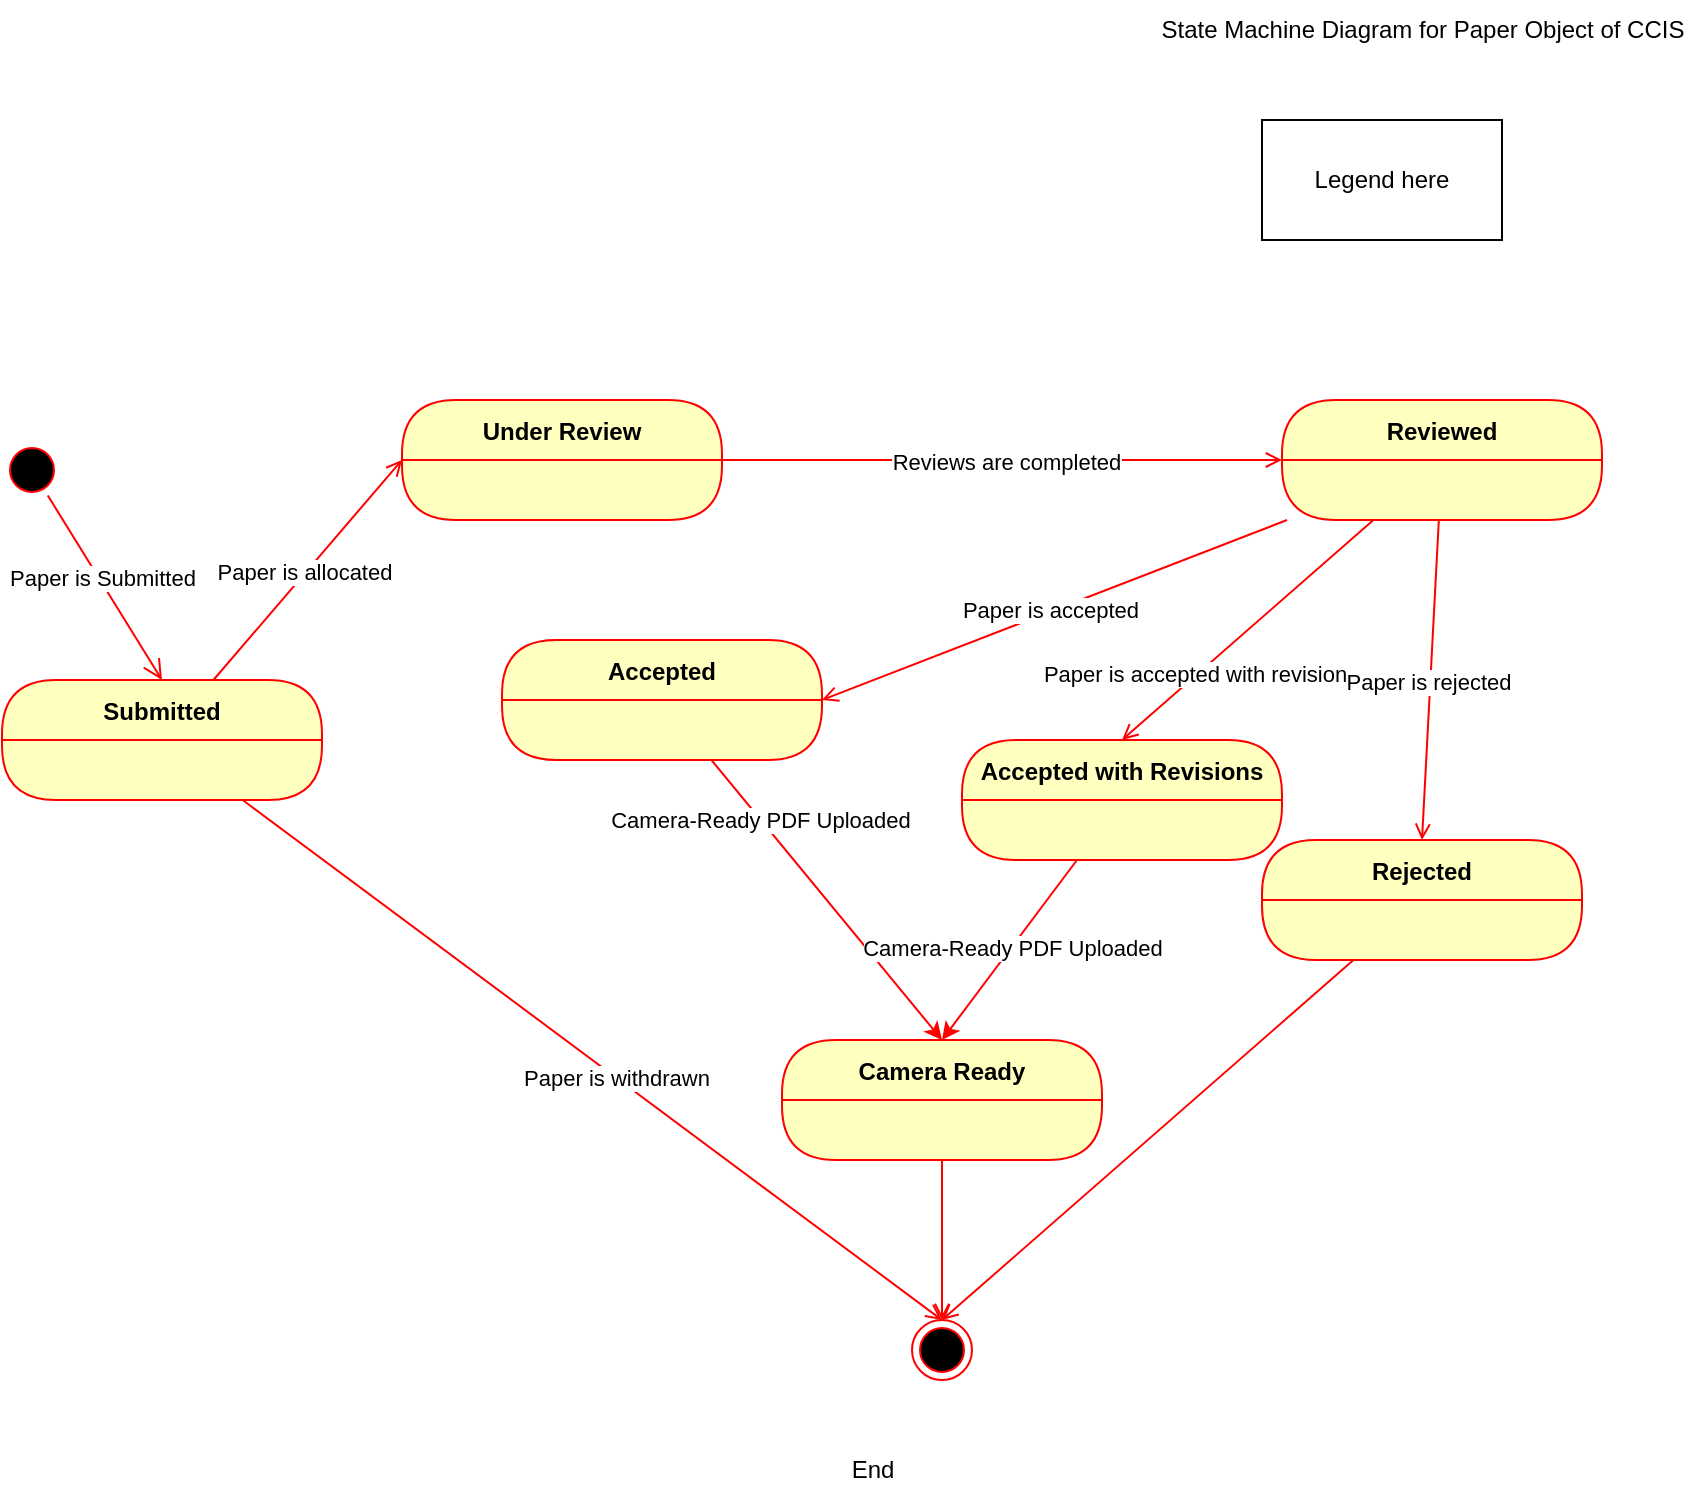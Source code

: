 <mxfile version="23.0.2" type="device">
  <diagram name="Page-1" id="58cdce13-f638-feb5-8d6f-7d28b1aa9fa0">
    <mxGraphModel dx="819" dy="518" grid="1" gridSize="10" guides="1" tooltips="1" connect="1" arrows="1" fold="1" page="1" pageScale="1" pageWidth="1100" pageHeight="850" background="none" math="0" shadow="0">
      <root>
        <mxCell id="0" />
        <mxCell id="1" parent="0" />
        <mxCell id="-_AwfBAAS0Wp28k-llsh-21" style="rounded=0;orthogonalLoop=1;jettySize=auto;html=1;entryX=0;entryY=0.5;entryDx=0;entryDy=0;endArrow=open;endFill=0;strokeColor=#FF0000;" edge="1" parent="1" source="-_AwfBAAS0Wp28k-llsh-1" target="-_AwfBAAS0Wp28k-llsh-7">
          <mxGeometry relative="1" as="geometry" />
        </mxCell>
        <mxCell id="-_AwfBAAS0Wp28k-llsh-22" value="Paper is allocated" style="edgeLabel;html=1;align=center;verticalAlign=middle;resizable=0;points=[];" vertex="1" connectable="0" parent="-_AwfBAAS0Wp28k-llsh-21">
          <mxGeometry x="-0.018" y="1" relative="1" as="geometry">
            <mxPoint as="offset" />
          </mxGeometry>
        </mxCell>
        <mxCell id="-_AwfBAAS0Wp28k-llsh-35" style="rounded=0;orthogonalLoop=1;jettySize=auto;html=1;endArrow=open;endFill=0;strokeColor=#FF0000;entryX=0.5;entryY=0;entryDx=0;entryDy=0;" edge="1" parent="1" source="-_AwfBAAS0Wp28k-llsh-1" target="-_AwfBAAS0Wp28k-llsh-32">
          <mxGeometry relative="1" as="geometry" />
        </mxCell>
        <mxCell id="-_AwfBAAS0Wp28k-llsh-36" value="Paper is withdrawn" style="edgeLabel;html=1;align=center;verticalAlign=middle;resizable=0;points=[];" vertex="1" connectable="0" parent="-_AwfBAAS0Wp28k-llsh-35">
          <mxGeometry x="0.065" relative="1" as="geometry">
            <mxPoint as="offset" />
          </mxGeometry>
        </mxCell>
        <mxCell id="-_AwfBAAS0Wp28k-llsh-1" value="Submitted" style="swimlane;fontStyle=1;align=center;verticalAlign=middle;childLayout=stackLayout;horizontal=1;startSize=30;horizontalStack=0;resizeParent=0;resizeLast=1;container=0;fontColor=#000000;collapsible=0;rounded=1;arcSize=30;strokeColor=#ff0000;fillColor=#ffffc0;swimlaneFillColor=#ffffc0;dropTarget=0;" vertex="1" parent="1">
          <mxGeometry x="160" y="360" width="160" height="60" as="geometry" />
        </mxCell>
        <mxCell id="-_AwfBAAS0Wp28k-llsh-23" style="rounded=0;orthogonalLoop=1;jettySize=auto;html=1;entryX=0;entryY=0.5;entryDx=0;entryDy=0;endArrow=open;endFill=0;strokeColor=#FF0000;" edge="1" parent="1" source="-_AwfBAAS0Wp28k-llsh-7" target="-_AwfBAAS0Wp28k-llsh-9">
          <mxGeometry relative="1" as="geometry" />
        </mxCell>
        <mxCell id="-_AwfBAAS0Wp28k-llsh-24" value="Reviews are completed" style="edgeLabel;html=1;align=center;verticalAlign=middle;resizable=0;points=[];" vertex="1" connectable="0" parent="-_AwfBAAS0Wp28k-llsh-23">
          <mxGeometry x="0.016" y="-1" relative="1" as="geometry">
            <mxPoint as="offset" />
          </mxGeometry>
        </mxCell>
        <mxCell id="-_AwfBAAS0Wp28k-llsh-7" value="Under Review" style="swimlane;fontStyle=1;align=center;verticalAlign=middle;childLayout=stackLayout;horizontal=1;startSize=30;horizontalStack=0;resizeParent=0;resizeLast=1;container=0;fontColor=#000000;collapsible=0;rounded=1;arcSize=30;strokeColor=#ff0000;fillColor=#ffffc0;swimlaneFillColor=#ffffc0;dropTarget=0;" vertex="1" parent="1">
          <mxGeometry x="360" y="220" width="160" height="60" as="geometry" />
        </mxCell>
        <mxCell id="-_AwfBAAS0Wp28k-llsh-25" style="rounded=0;orthogonalLoop=1;jettySize=auto;html=1;entryX=1;entryY=0.5;entryDx=0;entryDy=0;endArrow=open;endFill=0;strokeColor=#FF0000;" edge="1" parent="1" source="-_AwfBAAS0Wp28k-llsh-9" target="-_AwfBAAS0Wp28k-llsh-10">
          <mxGeometry relative="1" as="geometry" />
        </mxCell>
        <mxCell id="-_AwfBAAS0Wp28k-llsh-29" value="Paper is accepted" style="edgeLabel;html=1;align=center;verticalAlign=middle;resizable=0;points=[];" vertex="1" connectable="0" parent="-_AwfBAAS0Wp28k-llsh-25">
          <mxGeometry x="0.016" y="-1" relative="1" as="geometry">
            <mxPoint as="offset" />
          </mxGeometry>
        </mxCell>
        <mxCell id="-_AwfBAAS0Wp28k-llsh-26" style="rounded=0;orthogonalLoop=1;jettySize=auto;html=1;entryX=0.5;entryY=0;entryDx=0;entryDy=0;endArrow=open;endFill=0;strokeColor=#FF0000;" edge="1" parent="1" source="-_AwfBAAS0Wp28k-llsh-9" target="-_AwfBAAS0Wp28k-llsh-11">
          <mxGeometry relative="1" as="geometry" />
        </mxCell>
        <mxCell id="-_AwfBAAS0Wp28k-llsh-30" value="Paper is accepted with revisions" style="edgeLabel;html=1;align=center;verticalAlign=middle;resizable=0;points=[];" vertex="1" connectable="0" parent="-_AwfBAAS0Wp28k-llsh-26">
          <mxGeometry x="0.39" y="1" relative="1" as="geometry">
            <mxPoint as="offset" />
          </mxGeometry>
        </mxCell>
        <mxCell id="-_AwfBAAS0Wp28k-llsh-27" style="rounded=0;orthogonalLoop=1;jettySize=auto;html=1;entryX=0.5;entryY=0;entryDx=0;entryDy=0;endArrow=open;endFill=0;strokeColor=#FF0000;" edge="1" parent="1" source="-_AwfBAAS0Wp28k-llsh-9" target="-_AwfBAAS0Wp28k-llsh-12">
          <mxGeometry relative="1" as="geometry" />
        </mxCell>
        <mxCell id="-_AwfBAAS0Wp28k-llsh-31" value="Paper is rejected" style="edgeLabel;html=1;align=center;verticalAlign=middle;resizable=0;points=[];" vertex="1" connectable="0" parent="-_AwfBAAS0Wp28k-llsh-27">
          <mxGeometry x="0.013" y="-1" relative="1" as="geometry">
            <mxPoint as="offset" />
          </mxGeometry>
        </mxCell>
        <mxCell id="-_AwfBAAS0Wp28k-llsh-9" value="Reviewed" style="swimlane;fontStyle=1;align=center;verticalAlign=middle;childLayout=stackLayout;horizontal=1;startSize=30;horizontalStack=0;resizeParent=0;resizeLast=1;container=0;fontColor=#000000;collapsible=0;rounded=1;arcSize=30;strokeColor=#ff0000;fillColor=#ffffc0;swimlaneFillColor=#ffffc0;dropTarget=0;" vertex="1" parent="1">
          <mxGeometry x="800" y="220" width="160" height="60" as="geometry" />
        </mxCell>
        <mxCell id="-_AwfBAAS0Wp28k-llsh-16" style="rounded=0;orthogonalLoop=1;jettySize=auto;html=1;entryX=0.5;entryY=0;entryDx=0;entryDy=0;strokeColor=#FF0000;" edge="1" parent="1" source="-_AwfBAAS0Wp28k-llsh-10" target="-_AwfBAAS0Wp28k-llsh-13">
          <mxGeometry relative="1" as="geometry" />
        </mxCell>
        <mxCell id="-_AwfBAAS0Wp28k-llsh-19" value="Camera-Ready PDF Uploaded" style="edgeLabel;html=1;align=center;verticalAlign=middle;resizable=0;points=[];horizontal=1;" vertex="1" connectable="0" parent="-_AwfBAAS0Wp28k-llsh-16">
          <mxGeometry x="-0.574" relative="1" as="geometry">
            <mxPoint as="offset" />
          </mxGeometry>
        </mxCell>
        <mxCell id="-_AwfBAAS0Wp28k-llsh-10" value="Accepted" style="swimlane;fontStyle=1;align=center;verticalAlign=middle;childLayout=stackLayout;horizontal=1;startSize=30;horizontalStack=0;resizeParent=0;resizeLast=1;container=0;fontColor=#000000;collapsible=0;rounded=1;arcSize=30;strokeColor=#ff0000;fillColor=#ffffc0;swimlaneFillColor=#ffffc0;dropTarget=0;" vertex="1" parent="1">
          <mxGeometry x="410" y="340" width="160" height="60" as="geometry" />
        </mxCell>
        <mxCell id="-_AwfBAAS0Wp28k-llsh-17" style="rounded=0;orthogonalLoop=1;jettySize=auto;html=1;entryX=0.5;entryY=0;entryDx=0;entryDy=0;strokeColor=#FF0000;" edge="1" parent="1" source="-_AwfBAAS0Wp28k-llsh-11" target="-_AwfBAAS0Wp28k-llsh-13">
          <mxGeometry relative="1" as="geometry" />
        </mxCell>
        <mxCell id="-_AwfBAAS0Wp28k-llsh-18" value="Camera-Ready PDF Uploaded" style="edgeLabel;html=1;align=center;verticalAlign=middle;resizable=0;points=[];horizontal=1;textDirection=ltr;" vertex="1" connectable="0" parent="-_AwfBAAS0Wp28k-llsh-17">
          <mxGeometry x="-0.026" relative="1" as="geometry">
            <mxPoint as="offset" />
          </mxGeometry>
        </mxCell>
        <mxCell id="-_AwfBAAS0Wp28k-llsh-11" value="Accepted with Revisions" style="swimlane;fontStyle=1;align=center;verticalAlign=middle;childLayout=stackLayout;horizontal=1;startSize=30;horizontalStack=0;resizeParent=0;resizeLast=1;container=0;fontColor=#000000;collapsible=0;rounded=1;arcSize=30;strokeColor=#ff0000;fillColor=#ffffc0;swimlaneFillColor=#ffffc0;dropTarget=0;" vertex="1" parent="1">
          <mxGeometry x="640" y="390" width="160" height="60" as="geometry" />
        </mxCell>
        <mxCell id="-_AwfBAAS0Wp28k-llsh-33" style="rounded=0;orthogonalLoop=1;jettySize=auto;html=1;entryX=0.5;entryY=0;entryDx=0;entryDy=0;endArrow=open;endFill=0;strokeColor=#FF0000;" edge="1" parent="1" source="-_AwfBAAS0Wp28k-llsh-12" target="-_AwfBAAS0Wp28k-llsh-32">
          <mxGeometry relative="1" as="geometry" />
        </mxCell>
        <mxCell id="-_AwfBAAS0Wp28k-llsh-12" value="Rejected" style="swimlane;fontStyle=1;align=center;verticalAlign=middle;childLayout=stackLayout;horizontal=1;startSize=30;horizontalStack=0;resizeParent=0;resizeLast=1;container=0;fontColor=#000000;collapsible=0;rounded=1;arcSize=30;strokeColor=#ff0000;fillColor=#ffffc0;swimlaneFillColor=#ffffc0;dropTarget=0;" vertex="1" parent="1">
          <mxGeometry x="790" y="440" width="160" height="60" as="geometry" />
        </mxCell>
        <mxCell id="-_AwfBAAS0Wp28k-llsh-34" style="rounded=0;orthogonalLoop=1;jettySize=auto;html=1;endArrow=open;endFill=0;strokeColor=#FF0000;" edge="1" parent="1" source="-_AwfBAAS0Wp28k-llsh-13" target="-_AwfBAAS0Wp28k-llsh-32">
          <mxGeometry relative="1" as="geometry" />
        </mxCell>
        <mxCell id="-_AwfBAAS0Wp28k-llsh-13" value="Camera Ready" style="swimlane;fontStyle=1;align=center;verticalAlign=middle;childLayout=stackLayout;horizontal=1;startSize=30;horizontalStack=0;resizeParent=0;resizeLast=1;container=0;fontColor=#000000;collapsible=0;rounded=1;arcSize=30;strokeColor=#ff0000;fillColor=#ffffc0;swimlaneFillColor=#ffffc0;dropTarget=0;" vertex="1" parent="1">
          <mxGeometry x="550" y="540" width="160" height="60" as="geometry" />
        </mxCell>
        <mxCell id="-_AwfBAAS0Wp28k-llsh-14" value="" style="ellipse;html=1;shape=startState;fillColor=#000000;strokeColor=#ff0000;" vertex="1" parent="1">
          <mxGeometry x="160" y="240" width="30" height="30" as="geometry" />
        </mxCell>
        <mxCell id="-_AwfBAAS0Wp28k-llsh-15" value="" style="html=1;verticalAlign=bottom;endArrow=open;endSize=8;strokeColor=#FF0000;rounded=0;entryX=0.5;entryY=0;entryDx=0;entryDy=0;" edge="1" source="-_AwfBAAS0Wp28k-llsh-14" parent="1" target="-_AwfBAAS0Wp28k-llsh-1">
          <mxGeometry relative="1" as="geometry">
            <mxPoint x="195" y="180" as="targetPoint" />
          </mxGeometry>
        </mxCell>
        <mxCell id="-_AwfBAAS0Wp28k-llsh-20" value="Paper is Submitted" style="edgeLabel;html=1;align=center;verticalAlign=middle;resizable=0;points=[];" vertex="1" connectable="0" parent="-_AwfBAAS0Wp28k-llsh-15">
          <mxGeometry x="-0.1" y="1" relative="1" as="geometry">
            <mxPoint as="offset" />
          </mxGeometry>
        </mxCell>
        <mxCell id="-_AwfBAAS0Wp28k-llsh-28" value="State Machine Diagram for Paper Object of CCIS" style="text;html=1;align=center;verticalAlign=middle;resizable=0;points=[];autosize=1;strokeColor=none;fillColor=none;" vertex="1" parent="1">
          <mxGeometry x="730" y="20" width="280" height="30" as="geometry" />
        </mxCell>
        <mxCell id="-_AwfBAAS0Wp28k-llsh-32" value="" style="ellipse;html=1;shape=endState;fillColor=#000000;strokeColor=#ff0000;" vertex="1" parent="1">
          <mxGeometry x="615" y="680" width="30" height="30" as="geometry" />
        </mxCell>
        <mxCell id="-_AwfBAAS0Wp28k-llsh-37" value="End" style="text;html=1;align=center;verticalAlign=middle;resizable=0;points=[];autosize=1;strokeColor=none;fillColor=none;" vertex="1" parent="1">
          <mxGeometry x="575" y="740" width="40" height="30" as="geometry" />
        </mxCell>
        <mxCell id="-_AwfBAAS0Wp28k-llsh-39" value="Legend here" style="whiteSpace=wrap;html=1;" vertex="1" parent="1">
          <mxGeometry x="790" y="80" width="120" height="60" as="geometry" />
        </mxCell>
      </root>
    </mxGraphModel>
  </diagram>
</mxfile>
